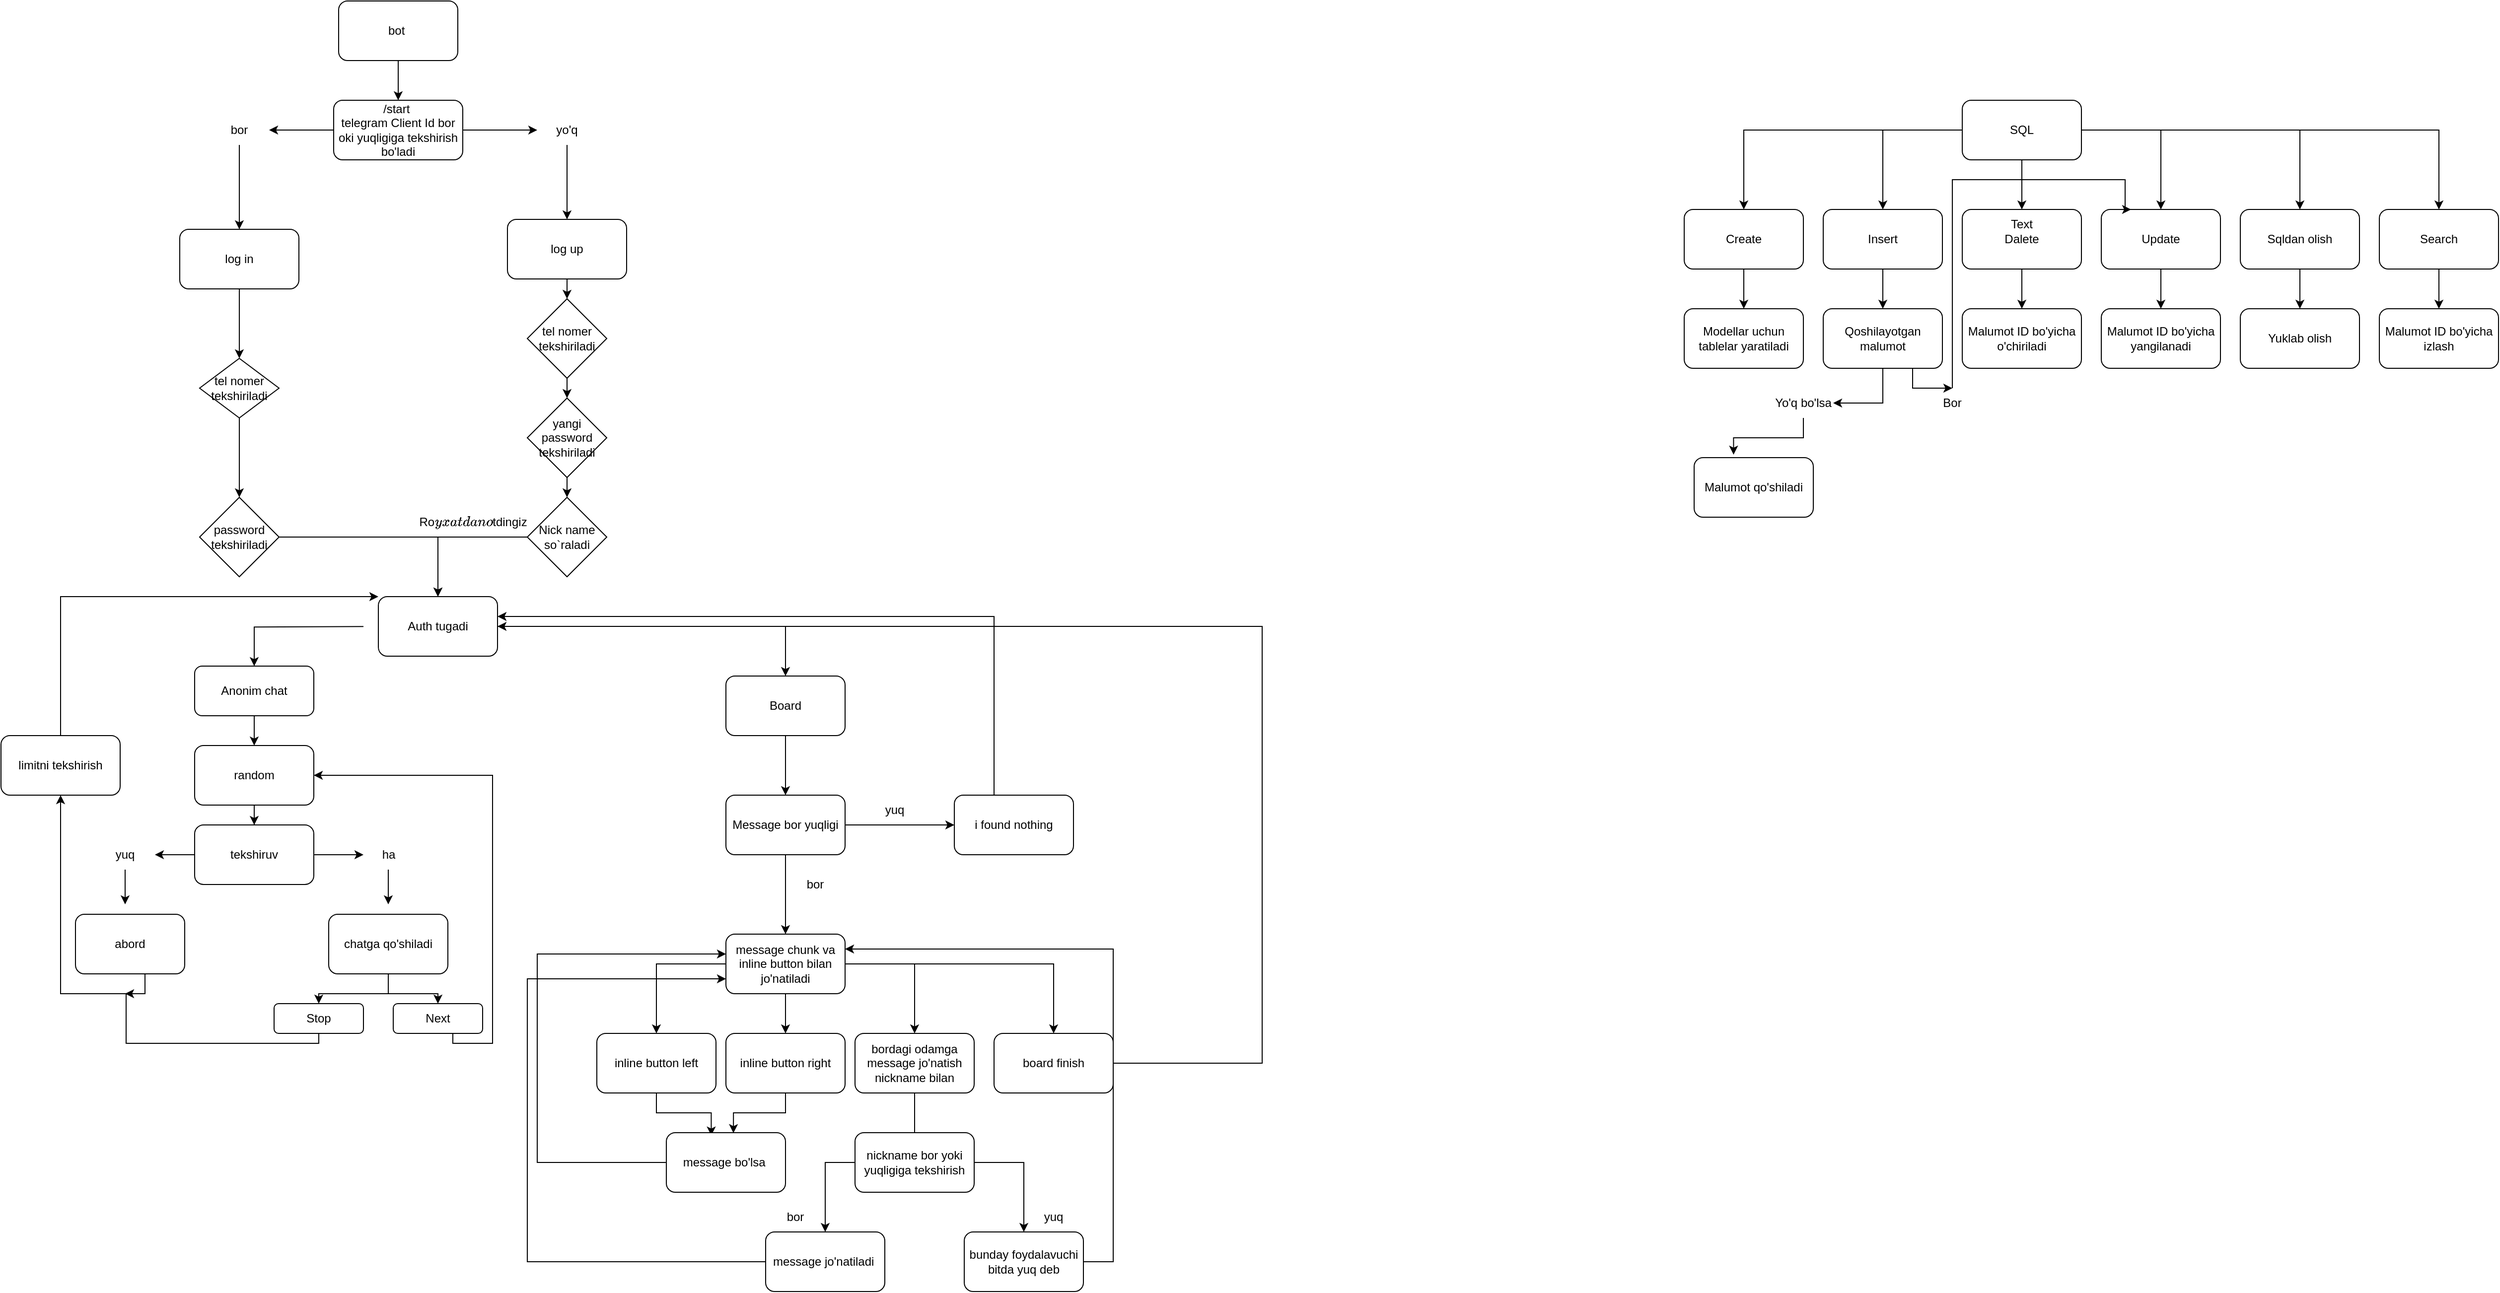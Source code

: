 <mxfile version="21.6.6" type="github">
  <diagram name="Page-1" id="a7ROzyHzYKd3ywvWXIeL">
    <mxGraphModel dx="1900" dy="542" grid="1" gridSize="10" guides="1" tooltips="1" connect="1" arrows="1" fold="1" page="1" pageScale="1" pageWidth="850" pageHeight="1100" math="0" shadow="0">
      <root>
        <mxCell id="0" />
        <mxCell id="1" parent="0" />
        <mxCell id="EHzmN62iSuhZdKjuO5KR-15" style="edgeStyle=orthogonalEdgeStyle;rounded=0;orthogonalLoop=1;jettySize=auto;html=1;" parent="1" source="EHzmN62iSuhZdKjuO5KR-7" target="EHzmN62iSuhZdKjuO5KR-9" edge="1">
          <mxGeometry relative="1" as="geometry" />
        </mxCell>
        <mxCell id="EHzmN62iSuhZdKjuO5KR-7" value="bot&amp;nbsp;" style="rounded=1;whiteSpace=wrap;html=1;" parent="1" vertex="1">
          <mxGeometry x="-505" y="10" width="120" height="60" as="geometry" />
        </mxCell>
        <mxCell id="EHzmN62iSuhZdKjuO5KR-77" style="edgeStyle=orthogonalEdgeStyle;rounded=0;orthogonalLoop=1;jettySize=auto;html=1;" parent="1" source="EHzmN62iSuhZdKjuO5KR-9" target="EHzmN62iSuhZdKjuO5KR-20" edge="1">
          <mxGeometry relative="1" as="geometry" />
        </mxCell>
        <mxCell id="EHzmN62iSuhZdKjuO5KR-79" style="edgeStyle=orthogonalEdgeStyle;rounded=0;orthogonalLoop=1;jettySize=auto;html=1;entryX=1;entryY=0.5;entryDx=0;entryDy=0;" parent="1" source="EHzmN62iSuhZdKjuO5KR-9" target="EHzmN62iSuhZdKjuO5KR-19" edge="1">
          <mxGeometry relative="1" as="geometry" />
        </mxCell>
        <mxCell id="EHzmN62iSuhZdKjuO5KR-9" value="/start&amp;nbsp;&lt;br&gt;telegram Client Id bor oki yuqligiga tekshirish bo&#39;ladi" style="rounded=1;whiteSpace=wrap;html=1;" parent="1" vertex="1">
          <mxGeometry x="-510" y="110" width="130" height="60" as="geometry" />
        </mxCell>
        <mxCell id="5vbmP-tOMdUm5ColnDd8-9" style="edgeStyle=orthogonalEdgeStyle;rounded=0;orthogonalLoop=1;jettySize=auto;html=1;exitX=0.5;exitY=1;exitDx=0;exitDy=0;entryX=0.5;entryY=0;entryDx=0;entryDy=0;" edge="1" parent="1" source="EHzmN62iSuhZdKjuO5KR-10" target="5vbmP-tOMdUm5ColnDd8-7">
          <mxGeometry relative="1" as="geometry" />
        </mxCell>
        <mxCell id="EHzmN62iSuhZdKjuO5KR-10" value="log up" style="rounded=1;whiteSpace=wrap;html=1;" parent="1" vertex="1">
          <mxGeometry x="-335" y="230" width="120" height="60" as="geometry" />
        </mxCell>
        <mxCell id="5vbmP-tOMdUm5ColnDd8-2" style="edgeStyle=orthogonalEdgeStyle;rounded=0;orthogonalLoop=1;jettySize=auto;html=1;exitX=0.5;exitY=1;exitDx=0;exitDy=0;entryX=0.5;entryY=0;entryDx=0;entryDy=0;" edge="1" parent="1" source="EHzmN62iSuhZdKjuO5KR-12" target="5vbmP-tOMdUm5ColnDd8-1">
          <mxGeometry relative="1" as="geometry" />
        </mxCell>
        <mxCell id="EHzmN62iSuhZdKjuO5KR-12" value="log in" style="rounded=1;whiteSpace=wrap;html=1;" parent="1" vertex="1">
          <mxGeometry x="-665" y="240" width="120" height="60" as="geometry" />
        </mxCell>
        <mxCell id="EHzmN62iSuhZdKjuO5KR-80" style="edgeStyle=orthogonalEdgeStyle;rounded=0;orthogonalLoop=1;jettySize=auto;html=1;" parent="1" source="EHzmN62iSuhZdKjuO5KR-19" target="EHzmN62iSuhZdKjuO5KR-12" edge="1">
          <mxGeometry relative="1" as="geometry" />
        </mxCell>
        <mxCell id="EHzmN62iSuhZdKjuO5KR-19" value="bor" style="text;html=1;strokeColor=none;fillColor=none;align=center;verticalAlign=middle;whiteSpace=wrap;rounded=0;" parent="1" vertex="1">
          <mxGeometry x="-635" y="125" width="60" height="30" as="geometry" />
        </mxCell>
        <mxCell id="EHzmN62iSuhZdKjuO5KR-78" style="edgeStyle=orthogonalEdgeStyle;rounded=0;orthogonalLoop=1;jettySize=auto;html=1;entryX=0.5;entryY=0;entryDx=0;entryDy=0;" parent="1" source="EHzmN62iSuhZdKjuO5KR-20" target="EHzmN62iSuhZdKjuO5KR-10" edge="1">
          <mxGeometry relative="1" as="geometry" />
        </mxCell>
        <mxCell id="EHzmN62iSuhZdKjuO5KR-20" value="yo&#39;q" style="text;html=1;strokeColor=none;fillColor=none;align=center;verticalAlign=middle;whiteSpace=wrap;rounded=0;" parent="1" vertex="1">
          <mxGeometry x="-305" y="125" width="60" height="30" as="geometry" />
        </mxCell>
        <mxCell id="5vbmP-tOMdUm5ColnDd8-4" style="edgeStyle=orthogonalEdgeStyle;rounded=0;orthogonalLoop=1;jettySize=auto;html=1;exitX=0.5;exitY=1;exitDx=0;exitDy=0;entryX=0.5;entryY=0;entryDx=0;entryDy=0;" edge="1" parent="1" source="5vbmP-tOMdUm5ColnDd8-1" target="5vbmP-tOMdUm5ColnDd8-3">
          <mxGeometry relative="1" as="geometry" />
        </mxCell>
        <mxCell id="5vbmP-tOMdUm5ColnDd8-1" value="tel nomer tekshiriladi" style="rhombus;whiteSpace=wrap;html=1;" vertex="1" parent="1">
          <mxGeometry x="-645" y="370" width="80" height="60" as="geometry" />
        </mxCell>
        <mxCell id="5vbmP-tOMdUm5ColnDd8-100" style="edgeStyle=orthogonalEdgeStyle;rounded=0;orthogonalLoop=1;jettySize=auto;html=1;" edge="1" parent="1" source="5vbmP-tOMdUm5ColnDd8-3" target="5vbmP-tOMdUm5ColnDd8-5">
          <mxGeometry relative="1" as="geometry">
            <Array as="points">
              <mxPoint x="-405" y="550" />
            </Array>
          </mxGeometry>
        </mxCell>
        <mxCell id="5vbmP-tOMdUm5ColnDd8-3" value="password tekshiriladi" style="rhombus;whiteSpace=wrap;html=1;" vertex="1" parent="1">
          <mxGeometry x="-645" y="510" width="80" height="80" as="geometry" />
        </mxCell>
        <mxCell id="5vbmP-tOMdUm5ColnDd8-64" style="edgeStyle=orthogonalEdgeStyle;rounded=0;orthogonalLoop=1;jettySize=auto;html=1;entryX=0.5;entryY=0;entryDx=0;entryDy=0;" edge="1" parent="1" target="5vbmP-tOMdUm5ColnDd8-20">
          <mxGeometry relative="1" as="geometry">
            <mxPoint x="-480" y="640.067" as="sourcePoint" />
          </mxGeometry>
        </mxCell>
        <mxCell id="5vbmP-tOMdUm5ColnDd8-88" style="edgeStyle=orthogonalEdgeStyle;rounded=0;orthogonalLoop=1;jettySize=auto;html=1;entryX=0.5;entryY=0;entryDx=0;entryDy=0;" edge="1" parent="1" source="5vbmP-tOMdUm5ColnDd8-5" target="5vbmP-tOMdUm5ColnDd8-21">
          <mxGeometry relative="1" as="geometry" />
        </mxCell>
        <mxCell id="5vbmP-tOMdUm5ColnDd8-5" value="Auth tugadi" style="rounded=1;whiteSpace=wrap;html=1;" vertex="1" parent="1">
          <mxGeometry x="-465" y="610" width="120" height="60" as="geometry" />
        </mxCell>
        <mxCell id="5vbmP-tOMdUm5ColnDd8-12" style="edgeStyle=orthogonalEdgeStyle;rounded=0;orthogonalLoop=1;jettySize=auto;html=1;exitX=0.5;exitY=1;exitDx=0;exitDy=0;entryX=0.5;entryY=0;entryDx=0;entryDy=0;" edge="1" parent="1" source="5vbmP-tOMdUm5ColnDd8-7" target="5vbmP-tOMdUm5ColnDd8-8">
          <mxGeometry relative="1" as="geometry" />
        </mxCell>
        <mxCell id="5vbmP-tOMdUm5ColnDd8-7" value="tel nomer tekshiriladi" style="rhombus;whiteSpace=wrap;html=1;" vertex="1" parent="1">
          <mxGeometry x="-315" y="310" width="80" height="80" as="geometry" />
        </mxCell>
        <mxCell id="5vbmP-tOMdUm5ColnDd8-24" style="edgeStyle=orthogonalEdgeStyle;rounded=0;orthogonalLoop=1;jettySize=auto;html=1;exitX=0.5;exitY=1;exitDx=0;exitDy=0;entryX=0.5;entryY=0;entryDx=0;entryDy=0;" edge="1" parent="1" source="5vbmP-tOMdUm5ColnDd8-8" target="5vbmP-tOMdUm5ColnDd8-23">
          <mxGeometry relative="1" as="geometry" />
        </mxCell>
        <mxCell id="5vbmP-tOMdUm5ColnDd8-8" value="yangi password tekshiriladi" style="rhombus;whiteSpace=wrap;html=1;" vertex="1" parent="1">
          <mxGeometry x="-315" y="410" width="80" height="80" as="geometry" />
        </mxCell>
        <mxCell id="5vbmP-tOMdUm5ColnDd8-15" value="Ro`yxatdan o`tdingiz" style="text;html=1;align=center;verticalAlign=middle;resizable=0;points=[];autosize=1;strokeColor=none;fillColor=none;" vertex="1" parent="1">
          <mxGeometry x="-435" y="520" width="130" height="30" as="geometry" />
        </mxCell>
        <mxCell id="5vbmP-tOMdUm5ColnDd8-37" style="edgeStyle=orthogonalEdgeStyle;rounded=0;orthogonalLoop=1;jettySize=auto;html=1;entryX=0.5;entryY=0;entryDx=0;entryDy=0;" edge="1" parent="1" source="5vbmP-tOMdUm5ColnDd8-20" target="5vbmP-tOMdUm5ColnDd8-27">
          <mxGeometry relative="1" as="geometry" />
        </mxCell>
        <mxCell id="5vbmP-tOMdUm5ColnDd8-20" value="Anonim chat" style="rounded=1;whiteSpace=wrap;html=1;" vertex="1" parent="1">
          <mxGeometry x="-650" y="680" width="120" height="50" as="geometry" />
        </mxCell>
        <mxCell id="5vbmP-tOMdUm5ColnDd8-52" value="" style="edgeStyle=orthogonalEdgeStyle;rounded=0;orthogonalLoop=1;jettySize=auto;html=1;" edge="1" parent="1" source="5vbmP-tOMdUm5ColnDd8-21" target="5vbmP-tOMdUm5ColnDd8-51">
          <mxGeometry relative="1" as="geometry" />
        </mxCell>
        <mxCell id="5vbmP-tOMdUm5ColnDd8-21" value="Board" style="rounded=1;whiteSpace=wrap;html=1;" vertex="1" parent="1">
          <mxGeometry x="-115" y="690" width="120" height="60" as="geometry" />
        </mxCell>
        <mxCell id="5vbmP-tOMdUm5ColnDd8-99" style="edgeStyle=orthogonalEdgeStyle;rounded=0;orthogonalLoop=1;jettySize=auto;html=1;entryX=0.5;entryY=0;entryDx=0;entryDy=0;" edge="1" parent="1" source="5vbmP-tOMdUm5ColnDd8-23" target="5vbmP-tOMdUm5ColnDd8-5">
          <mxGeometry relative="1" as="geometry" />
        </mxCell>
        <mxCell id="5vbmP-tOMdUm5ColnDd8-23" value="Nick name so`raladi" style="rhombus;whiteSpace=wrap;html=1;" vertex="1" parent="1">
          <mxGeometry x="-315" y="510" width="80" height="80" as="geometry" />
        </mxCell>
        <mxCell id="5vbmP-tOMdUm5ColnDd8-38" style="edgeStyle=orthogonalEdgeStyle;rounded=0;orthogonalLoop=1;jettySize=auto;html=1;entryX=0.5;entryY=0;entryDx=0;entryDy=0;" edge="1" parent="1" source="5vbmP-tOMdUm5ColnDd8-27" target="5vbmP-tOMdUm5ColnDd8-28">
          <mxGeometry relative="1" as="geometry" />
        </mxCell>
        <mxCell id="5vbmP-tOMdUm5ColnDd8-27" value="random" style="rounded=1;whiteSpace=wrap;html=1;" vertex="1" parent="1">
          <mxGeometry x="-650" y="760" width="120" height="60" as="geometry" />
        </mxCell>
        <mxCell id="5vbmP-tOMdUm5ColnDd8-33" style="edgeStyle=orthogonalEdgeStyle;rounded=0;orthogonalLoop=1;jettySize=auto;html=1;" edge="1" parent="1" source="5vbmP-tOMdUm5ColnDd8-28" target="5vbmP-tOMdUm5ColnDd8-31">
          <mxGeometry relative="1" as="geometry" />
        </mxCell>
        <mxCell id="5vbmP-tOMdUm5ColnDd8-41" style="edgeStyle=orthogonalEdgeStyle;rounded=0;orthogonalLoop=1;jettySize=auto;html=1;exitX=1;exitY=0.5;exitDx=0;exitDy=0;entryX=-0.125;entryY=0.5;entryDx=0;entryDy=0;entryPerimeter=0;" edge="1" parent="1" source="5vbmP-tOMdUm5ColnDd8-28" target="5vbmP-tOMdUm5ColnDd8-39">
          <mxGeometry relative="1" as="geometry" />
        </mxCell>
        <mxCell id="5vbmP-tOMdUm5ColnDd8-28" value="tekshiruv" style="rounded=1;whiteSpace=wrap;html=1;" vertex="1" parent="1">
          <mxGeometry x="-650" y="840" width="120" height="60" as="geometry" />
        </mxCell>
        <mxCell id="5vbmP-tOMdUm5ColnDd8-44" value="" style="edgeStyle=orthogonalEdgeStyle;rounded=0;orthogonalLoop=1;jettySize=auto;html=1;" edge="1" parent="1" source="5vbmP-tOMdUm5ColnDd8-29" target="5vbmP-tOMdUm5ColnDd8-43">
          <mxGeometry relative="1" as="geometry" />
        </mxCell>
        <mxCell id="5vbmP-tOMdUm5ColnDd8-47" style="edgeStyle=orthogonalEdgeStyle;rounded=0;orthogonalLoop=1;jettySize=auto;html=1;entryX=0.5;entryY=0;entryDx=0;entryDy=0;" edge="1" parent="1" source="5vbmP-tOMdUm5ColnDd8-29" target="5vbmP-tOMdUm5ColnDd8-45">
          <mxGeometry relative="1" as="geometry" />
        </mxCell>
        <mxCell id="5vbmP-tOMdUm5ColnDd8-29" value="chatga qo&#39;shiladi" style="rounded=1;whiteSpace=wrap;html=1;" vertex="1" parent="1">
          <mxGeometry x="-515" y="930" width="120" height="60" as="geometry" />
        </mxCell>
        <mxCell id="5vbmP-tOMdUm5ColnDd8-55" style="edgeStyle=orthogonalEdgeStyle;rounded=0;orthogonalLoop=1;jettySize=auto;html=1;" edge="1" parent="1" source="5vbmP-tOMdUm5ColnDd8-30" target="5vbmP-tOMdUm5ColnDd8-53">
          <mxGeometry relative="1" as="geometry">
            <Array as="points">
              <mxPoint x="-700" y="1010" />
              <mxPoint x="-785" y="1010" />
            </Array>
          </mxGeometry>
        </mxCell>
        <mxCell id="5vbmP-tOMdUm5ColnDd8-30" value="abord" style="rounded=1;whiteSpace=wrap;html=1;" vertex="1" parent="1">
          <mxGeometry x="-770" y="930" width="110" height="60" as="geometry" />
        </mxCell>
        <mxCell id="5vbmP-tOMdUm5ColnDd8-34" style="edgeStyle=orthogonalEdgeStyle;rounded=0;orthogonalLoop=1;jettySize=auto;html=1;" edge="1" parent="1" source="5vbmP-tOMdUm5ColnDd8-31">
          <mxGeometry relative="1" as="geometry">
            <mxPoint x="-720" y="920" as="targetPoint" />
          </mxGeometry>
        </mxCell>
        <mxCell id="5vbmP-tOMdUm5ColnDd8-31" value="yuq" style="text;html=1;strokeColor=none;fillColor=none;align=center;verticalAlign=middle;whiteSpace=wrap;rounded=0;" vertex="1" parent="1">
          <mxGeometry x="-750" y="855" width="60" height="30" as="geometry" />
        </mxCell>
        <mxCell id="5vbmP-tOMdUm5ColnDd8-42" style="edgeStyle=orthogonalEdgeStyle;rounded=0;orthogonalLoop=1;jettySize=auto;html=1;" edge="1" parent="1" source="5vbmP-tOMdUm5ColnDd8-39">
          <mxGeometry relative="1" as="geometry">
            <mxPoint x="-455" y="920" as="targetPoint" />
          </mxGeometry>
        </mxCell>
        <mxCell id="5vbmP-tOMdUm5ColnDd8-39" value="ha" style="text;html=1;align=center;verticalAlign=middle;resizable=0;points=[];autosize=1;strokeColor=none;fillColor=none;" vertex="1" parent="1">
          <mxGeometry x="-475" y="855" width="40" height="30" as="geometry" />
        </mxCell>
        <mxCell id="5vbmP-tOMdUm5ColnDd8-50" style="edgeStyle=orthogonalEdgeStyle;rounded=0;orthogonalLoop=1;jettySize=auto;html=1;entryX=1;entryY=0.5;entryDx=0;entryDy=0;" edge="1" parent="1" source="5vbmP-tOMdUm5ColnDd8-43" target="5vbmP-tOMdUm5ColnDd8-27">
          <mxGeometry relative="1" as="geometry">
            <mxPoint x="-295" y="950" as="targetPoint" />
            <Array as="points">
              <mxPoint x="-390" y="1060" />
              <mxPoint x="-350" y="1060" />
              <mxPoint x="-350" y="790" />
            </Array>
          </mxGeometry>
        </mxCell>
        <mxCell id="5vbmP-tOMdUm5ColnDd8-43" value="Next" style="rounded=1;whiteSpace=wrap;html=1;" vertex="1" parent="1">
          <mxGeometry x="-450" y="1020" width="90" height="30" as="geometry" />
        </mxCell>
        <mxCell id="5vbmP-tOMdUm5ColnDd8-48" style="edgeStyle=orthogonalEdgeStyle;rounded=0;orthogonalLoop=1;jettySize=auto;html=1;" edge="1" parent="1" source="5vbmP-tOMdUm5ColnDd8-45">
          <mxGeometry relative="1" as="geometry">
            <mxPoint x="-720" y="1010" as="targetPoint" />
            <Array as="points">
              <mxPoint x="-525" y="1060" />
              <mxPoint x="-719" y="1060" />
            </Array>
          </mxGeometry>
        </mxCell>
        <mxCell id="5vbmP-tOMdUm5ColnDd8-45" value="Stop" style="rounded=1;whiteSpace=wrap;html=1;" vertex="1" parent="1">
          <mxGeometry x="-570" y="1020" width="90" height="30" as="geometry" />
        </mxCell>
        <mxCell id="5vbmP-tOMdUm5ColnDd8-59" style="edgeStyle=orthogonalEdgeStyle;rounded=0;orthogonalLoop=1;jettySize=auto;html=1;entryX=0.5;entryY=0;entryDx=0;entryDy=0;" edge="1" parent="1" source="5vbmP-tOMdUm5ColnDd8-51" target="5vbmP-tOMdUm5ColnDd8-57">
          <mxGeometry relative="1" as="geometry" />
        </mxCell>
        <mxCell id="5vbmP-tOMdUm5ColnDd8-60" style="edgeStyle=orthogonalEdgeStyle;rounded=0;orthogonalLoop=1;jettySize=auto;html=1;" edge="1" parent="1" source="5vbmP-tOMdUm5ColnDd8-51" target="5vbmP-tOMdUm5ColnDd8-58">
          <mxGeometry relative="1" as="geometry" />
        </mxCell>
        <mxCell id="5vbmP-tOMdUm5ColnDd8-51" value="Message bor yuqligi" style="rounded=1;whiteSpace=wrap;html=1;" vertex="1" parent="1">
          <mxGeometry x="-115" y="810" width="120" height="60" as="geometry" />
        </mxCell>
        <mxCell id="5vbmP-tOMdUm5ColnDd8-56" style="edgeStyle=orthogonalEdgeStyle;rounded=0;orthogonalLoop=1;jettySize=auto;html=1;" edge="1" parent="1" source="5vbmP-tOMdUm5ColnDd8-53" target="5vbmP-tOMdUm5ColnDd8-5">
          <mxGeometry relative="1" as="geometry">
            <Array as="points">
              <mxPoint x="-785" y="610" />
            </Array>
          </mxGeometry>
        </mxCell>
        <mxCell id="5vbmP-tOMdUm5ColnDd8-53" value="limitni tekshirish" style="rounded=1;whiteSpace=wrap;html=1;" vertex="1" parent="1">
          <mxGeometry x="-845" y="750" width="120" height="60" as="geometry" />
        </mxCell>
        <mxCell id="5vbmP-tOMdUm5ColnDd8-70" style="edgeStyle=orthogonalEdgeStyle;rounded=0;orthogonalLoop=1;jettySize=auto;html=1;entryX=0.5;entryY=0;entryDx=0;entryDy=0;" edge="1" parent="1" source="5vbmP-tOMdUm5ColnDd8-57" target="5vbmP-tOMdUm5ColnDd8-67">
          <mxGeometry relative="1" as="geometry" />
        </mxCell>
        <mxCell id="5vbmP-tOMdUm5ColnDd8-71" value="" style="edgeStyle=orthogonalEdgeStyle;rounded=0;orthogonalLoop=1;jettySize=auto;html=1;" edge="1" parent="1" source="5vbmP-tOMdUm5ColnDd8-57" target="5vbmP-tOMdUm5ColnDd8-69">
          <mxGeometry relative="1" as="geometry" />
        </mxCell>
        <mxCell id="5vbmP-tOMdUm5ColnDd8-72" style="edgeStyle=orthogonalEdgeStyle;rounded=0;orthogonalLoop=1;jettySize=auto;html=1;entryX=0.5;entryY=0;entryDx=0;entryDy=0;" edge="1" parent="1" source="5vbmP-tOMdUm5ColnDd8-57" target="5vbmP-tOMdUm5ColnDd8-68">
          <mxGeometry relative="1" as="geometry" />
        </mxCell>
        <mxCell id="5vbmP-tOMdUm5ColnDd8-105" style="edgeStyle=orthogonalEdgeStyle;rounded=0;orthogonalLoop=1;jettySize=auto;html=1;" edge="1" parent="1" source="5vbmP-tOMdUm5ColnDd8-57" target="5vbmP-tOMdUm5ColnDd8-93">
          <mxGeometry relative="1" as="geometry" />
        </mxCell>
        <mxCell id="5vbmP-tOMdUm5ColnDd8-57" value="message chunk va inline button bilan jo&#39;natiladi" style="rounded=1;whiteSpace=wrap;html=1;" vertex="1" parent="1">
          <mxGeometry x="-115" y="950" width="120" height="60" as="geometry" />
        </mxCell>
        <mxCell id="5vbmP-tOMdUm5ColnDd8-62" style="edgeStyle=orthogonalEdgeStyle;rounded=0;orthogonalLoop=1;jettySize=auto;html=1;" edge="1" parent="1" source="5vbmP-tOMdUm5ColnDd8-58" target="5vbmP-tOMdUm5ColnDd8-5">
          <mxGeometry relative="1" as="geometry">
            <Array as="points">
              <mxPoint x="155" y="630" />
            </Array>
          </mxGeometry>
        </mxCell>
        <mxCell id="5vbmP-tOMdUm5ColnDd8-58" value="i found nothing" style="rounded=1;whiteSpace=wrap;html=1;" vertex="1" parent="1">
          <mxGeometry x="115" y="810" width="120" height="60" as="geometry" />
        </mxCell>
        <mxCell id="5vbmP-tOMdUm5ColnDd8-65" value="yuq" style="text;html=1;strokeColor=none;fillColor=none;align=center;verticalAlign=middle;whiteSpace=wrap;rounded=0;" vertex="1" parent="1">
          <mxGeometry x="25" y="810" width="60" height="30" as="geometry" />
        </mxCell>
        <mxCell id="5vbmP-tOMdUm5ColnDd8-66" value="bor" style="text;html=1;strokeColor=none;fillColor=none;align=center;verticalAlign=middle;whiteSpace=wrap;rounded=0;" vertex="1" parent="1">
          <mxGeometry x="-55" y="885" width="60" height="30" as="geometry" />
        </mxCell>
        <mxCell id="5vbmP-tOMdUm5ColnDd8-75" style="edgeStyle=orthogonalEdgeStyle;rounded=0;orthogonalLoop=1;jettySize=auto;html=1;entryX=0.377;entryY=0.047;entryDx=0;entryDy=0;entryPerimeter=0;" edge="1" parent="1" source="5vbmP-tOMdUm5ColnDd8-67" target="5vbmP-tOMdUm5ColnDd8-73">
          <mxGeometry relative="1" as="geometry" />
        </mxCell>
        <mxCell id="5vbmP-tOMdUm5ColnDd8-67" value="inline button left" style="rounded=1;whiteSpace=wrap;html=1;" vertex="1" parent="1">
          <mxGeometry x="-245" y="1050" width="120" height="60" as="geometry" />
        </mxCell>
        <mxCell id="5vbmP-tOMdUm5ColnDd8-81" style="edgeStyle=orthogonalEdgeStyle;rounded=0;orthogonalLoop=1;jettySize=auto;html=1;entryX=0.5;entryY=0;entryDx=0;entryDy=0;" edge="1" parent="1" source="5vbmP-tOMdUm5ColnDd8-68" target="5vbmP-tOMdUm5ColnDd8-79">
          <mxGeometry relative="1" as="geometry" />
        </mxCell>
        <mxCell id="5vbmP-tOMdUm5ColnDd8-82" style="edgeStyle=orthogonalEdgeStyle;rounded=0;orthogonalLoop=1;jettySize=auto;html=1;entryX=0.5;entryY=0;entryDx=0;entryDy=0;" edge="1" parent="1" source="5vbmP-tOMdUm5ColnDd8-68" target="5vbmP-tOMdUm5ColnDd8-80">
          <mxGeometry relative="1" as="geometry" />
        </mxCell>
        <mxCell id="5vbmP-tOMdUm5ColnDd8-68" value="bordagi odamga message jo&#39;natish&lt;br&gt;nickname bilan" style="rounded=1;whiteSpace=wrap;html=1;" vertex="1" parent="1">
          <mxGeometry x="15" y="1050" width="120" height="60" as="geometry" />
        </mxCell>
        <mxCell id="5vbmP-tOMdUm5ColnDd8-77" style="edgeStyle=orthogonalEdgeStyle;rounded=0;orthogonalLoop=1;jettySize=auto;html=1;entryX=0.563;entryY=0.007;entryDx=0;entryDy=0;entryPerimeter=0;" edge="1" parent="1" source="5vbmP-tOMdUm5ColnDd8-69" target="5vbmP-tOMdUm5ColnDd8-73">
          <mxGeometry relative="1" as="geometry" />
        </mxCell>
        <mxCell id="5vbmP-tOMdUm5ColnDd8-69" value="inline button right" style="rounded=1;whiteSpace=wrap;html=1;" vertex="1" parent="1">
          <mxGeometry x="-115" y="1050" width="120" height="60" as="geometry" />
        </mxCell>
        <mxCell id="5vbmP-tOMdUm5ColnDd8-78" style="edgeStyle=orthogonalEdgeStyle;rounded=0;orthogonalLoop=1;jettySize=auto;html=1;" edge="1" parent="1" source="5vbmP-tOMdUm5ColnDd8-73" target="5vbmP-tOMdUm5ColnDd8-57">
          <mxGeometry relative="1" as="geometry">
            <Array as="points">
              <mxPoint x="-305" y="1180" />
              <mxPoint x="-305" y="970" />
            </Array>
          </mxGeometry>
        </mxCell>
        <mxCell id="5vbmP-tOMdUm5ColnDd8-73" value="message bo&#39;lsa&amp;nbsp;" style="rounded=1;whiteSpace=wrap;html=1;" vertex="1" parent="1">
          <mxGeometry x="-175" y="1150" width="120" height="60" as="geometry" />
        </mxCell>
        <mxCell id="5vbmP-tOMdUm5ColnDd8-92" style="edgeStyle=orthogonalEdgeStyle;rounded=0;orthogonalLoop=1;jettySize=auto;html=1;entryX=0;entryY=0.75;entryDx=0;entryDy=0;" edge="1" parent="1" source="5vbmP-tOMdUm5ColnDd8-79" target="5vbmP-tOMdUm5ColnDd8-57">
          <mxGeometry relative="1" as="geometry">
            <Array as="points">
              <mxPoint x="-315" y="1280" />
              <mxPoint x="-315" y="995" />
            </Array>
          </mxGeometry>
        </mxCell>
        <mxCell id="5vbmP-tOMdUm5ColnDd8-79" value="message jo&#39;natiladi&amp;nbsp;" style="rounded=1;whiteSpace=wrap;html=1;" vertex="1" parent="1">
          <mxGeometry x="-75" y="1250" width="120" height="60" as="geometry" />
        </mxCell>
        <mxCell id="5vbmP-tOMdUm5ColnDd8-89" style="edgeStyle=orthogonalEdgeStyle;rounded=0;orthogonalLoop=1;jettySize=auto;html=1;entryX=1;entryY=0.25;entryDx=0;entryDy=0;" edge="1" parent="1" source="5vbmP-tOMdUm5ColnDd8-80" target="5vbmP-tOMdUm5ColnDd8-57">
          <mxGeometry relative="1" as="geometry">
            <Array as="points">
              <mxPoint x="275" y="1280" />
              <mxPoint x="275" y="965" />
            </Array>
          </mxGeometry>
        </mxCell>
        <mxCell id="5vbmP-tOMdUm5ColnDd8-80" value="bunday foydalavuchi bitda yuq deb&lt;br&gt;" style="rounded=1;whiteSpace=wrap;html=1;" vertex="1" parent="1">
          <mxGeometry x="125" y="1250" width="120" height="60" as="geometry" />
        </mxCell>
        <mxCell id="5vbmP-tOMdUm5ColnDd8-83" value="nickname bor yoki yuqligiga tekshirish" style="rounded=1;whiteSpace=wrap;html=1;" vertex="1" parent="1">
          <mxGeometry x="15" y="1150" width="120" height="60" as="geometry" />
        </mxCell>
        <mxCell id="5vbmP-tOMdUm5ColnDd8-85" value="bor" style="text;html=1;strokeColor=none;fillColor=none;align=center;verticalAlign=middle;whiteSpace=wrap;rounded=0;" vertex="1" parent="1">
          <mxGeometry x="-75" y="1220" width="60" height="30" as="geometry" />
        </mxCell>
        <mxCell id="5vbmP-tOMdUm5ColnDd8-86" value="yuq" style="text;html=1;strokeColor=none;fillColor=none;align=center;verticalAlign=middle;whiteSpace=wrap;rounded=0;" vertex="1" parent="1">
          <mxGeometry x="185" y="1220" width="60" height="30" as="geometry" />
        </mxCell>
        <mxCell id="5vbmP-tOMdUm5ColnDd8-95" style="edgeStyle=orthogonalEdgeStyle;rounded=0;orthogonalLoop=1;jettySize=auto;html=1;entryX=1;entryY=0.5;entryDx=0;entryDy=0;" edge="1" parent="1" source="5vbmP-tOMdUm5ColnDd8-93" target="5vbmP-tOMdUm5ColnDd8-5">
          <mxGeometry relative="1" as="geometry">
            <Array as="points">
              <mxPoint x="425" y="1080" />
              <mxPoint x="425" y="640" />
            </Array>
          </mxGeometry>
        </mxCell>
        <mxCell id="5vbmP-tOMdUm5ColnDd8-93" value="board finish" style="rounded=1;whiteSpace=wrap;html=1;" vertex="1" parent="1">
          <mxGeometry x="155" y="1050" width="120" height="60" as="geometry" />
        </mxCell>
        <mxCell id="5vbmP-tOMdUm5ColnDd8-121" value="" style="edgeStyle=orthogonalEdgeStyle;rounded=0;orthogonalLoop=1;jettySize=auto;html=1;" edge="1" parent="1" source="5vbmP-tOMdUm5ColnDd8-102" target="5vbmP-tOMdUm5ColnDd8-120">
          <mxGeometry relative="1" as="geometry" />
        </mxCell>
        <mxCell id="5vbmP-tOMdUm5ColnDd8-102" value="Create" style="rounded=1;whiteSpace=wrap;html=1;" vertex="1" parent="1">
          <mxGeometry x="850" y="220" width="120" height="60" as="geometry" />
        </mxCell>
        <mxCell id="5vbmP-tOMdUm5ColnDd8-123" value="" style="edgeStyle=orthogonalEdgeStyle;rounded=0;orthogonalLoop=1;jettySize=auto;html=1;" edge="1" parent="1" source="5vbmP-tOMdUm5ColnDd8-103" target="5vbmP-tOMdUm5ColnDd8-122">
          <mxGeometry relative="1" as="geometry" />
        </mxCell>
        <mxCell id="5vbmP-tOMdUm5ColnDd8-103" value="Insert" style="rounded=1;whiteSpace=wrap;html=1;" vertex="1" parent="1">
          <mxGeometry x="990" y="220" width="120" height="60" as="geometry" />
        </mxCell>
        <mxCell id="5vbmP-tOMdUm5ColnDd8-135" value="" style="edgeStyle=orthogonalEdgeStyle;rounded=0;orthogonalLoop=1;jettySize=auto;html=1;" edge="1" parent="1" source="5vbmP-tOMdUm5ColnDd8-104" target="5vbmP-tOMdUm5ColnDd8-134">
          <mxGeometry relative="1" as="geometry" />
        </mxCell>
        <mxCell id="5vbmP-tOMdUm5ColnDd8-104" value="Dalete" style="rounded=1;whiteSpace=wrap;html=1;" vertex="1" parent="1">
          <mxGeometry x="1130" y="220" width="120" height="60" as="geometry" />
        </mxCell>
        <mxCell id="5vbmP-tOMdUm5ColnDd8-140" value="" style="edgeStyle=orthogonalEdgeStyle;rounded=0;orthogonalLoop=1;jettySize=auto;html=1;" edge="1" parent="1" source="5vbmP-tOMdUm5ColnDd8-106" target="5vbmP-tOMdUm5ColnDd8-139">
          <mxGeometry relative="1" as="geometry" />
        </mxCell>
        <mxCell id="5vbmP-tOMdUm5ColnDd8-106" value="Update" style="rounded=1;whiteSpace=wrap;html=1;" vertex="1" parent="1">
          <mxGeometry x="1270" y="220" width="120" height="60" as="geometry" />
        </mxCell>
        <mxCell id="5vbmP-tOMdUm5ColnDd8-110" style="edgeStyle=orthogonalEdgeStyle;rounded=0;orthogonalLoop=1;jettySize=auto;html=1;entryX=0.5;entryY=0;entryDx=0;entryDy=0;" edge="1" parent="1" source="5vbmP-tOMdUm5ColnDd8-107" target="5vbmP-tOMdUm5ColnDd8-104">
          <mxGeometry relative="1" as="geometry" />
        </mxCell>
        <mxCell id="5vbmP-tOMdUm5ColnDd8-111" style="edgeStyle=orthogonalEdgeStyle;rounded=0;orthogonalLoop=1;jettySize=auto;html=1;entryX=0.5;entryY=0;entryDx=0;entryDy=0;" edge="1" parent="1" source="5vbmP-tOMdUm5ColnDd8-107" target="5vbmP-tOMdUm5ColnDd8-103">
          <mxGeometry relative="1" as="geometry" />
        </mxCell>
        <mxCell id="5vbmP-tOMdUm5ColnDd8-112" style="edgeStyle=orthogonalEdgeStyle;rounded=0;orthogonalLoop=1;jettySize=auto;html=1;entryX=0.5;entryY=0;entryDx=0;entryDy=0;" edge="1" parent="1" source="5vbmP-tOMdUm5ColnDd8-107" target="5vbmP-tOMdUm5ColnDd8-102">
          <mxGeometry relative="1" as="geometry" />
        </mxCell>
        <mxCell id="5vbmP-tOMdUm5ColnDd8-113" style="edgeStyle=orthogonalEdgeStyle;rounded=0;orthogonalLoop=1;jettySize=auto;html=1;entryX=0.5;entryY=0;entryDx=0;entryDy=0;" edge="1" parent="1" source="5vbmP-tOMdUm5ColnDd8-107" target="5vbmP-tOMdUm5ColnDd8-106">
          <mxGeometry relative="1" as="geometry" />
        </mxCell>
        <mxCell id="5vbmP-tOMdUm5ColnDd8-114" style="edgeStyle=orthogonalEdgeStyle;rounded=0;orthogonalLoop=1;jettySize=auto;html=1;entryX=0.5;entryY=0;entryDx=0;entryDy=0;" edge="1" parent="1" source="5vbmP-tOMdUm5ColnDd8-107" target="5vbmP-tOMdUm5ColnDd8-108">
          <mxGeometry relative="1" as="geometry" />
        </mxCell>
        <mxCell id="5vbmP-tOMdUm5ColnDd8-116" style="edgeStyle=orthogonalEdgeStyle;rounded=0;orthogonalLoop=1;jettySize=auto;html=1;entryX=0.5;entryY=0;entryDx=0;entryDy=0;" edge="1" parent="1" source="5vbmP-tOMdUm5ColnDd8-107" target="5vbmP-tOMdUm5ColnDd8-115">
          <mxGeometry relative="1" as="geometry" />
        </mxCell>
        <mxCell id="5vbmP-tOMdUm5ColnDd8-107" value="SQL" style="rounded=1;whiteSpace=wrap;html=1;" vertex="1" parent="1">
          <mxGeometry x="1130" y="110" width="120" height="60" as="geometry" />
        </mxCell>
        <mxCell id="5vbmP-tOMdUm5ColnDd8-142" value="" style="edgeStyle=orthogonalEdgeStyle;rounded=0;orthogonalLoop=1;jettySize=auto;html=1;" edge="1" parent="1" source="5vbmP-tOMdUm5ColnDd8-108" target="5vbmP-tOMdUm5ColnDd8-141">
          <mxGeometry relative="1" as="geometry" />
        </mxCell>
        <mxCell id="5vbmP-tOMdUm5ColnDd8-108" value="Sqldan olish" style="rounded=1;whiteSpace=wrap;html=1;" vertex="1" parent="1">
          <mxGeometry x="1410" y="220" width="120" height="60" as="geometry" />
        </mxCell>
        <mxCell id="5vbmP-tOMdUm5ColnDd8-144" value="" style="edgeStyle=orthogonalEdgeStyle;rounded=0;orthogonalLoop=1;jettySize=auto;html=1;" edge="1" parent="1" source="5vbmP-tOMdUm5ColnDd8-115" target="5vbmP-tOMdUm5ColnDd8-143">
          <mxGeometry relative="1" as="geometry" />
        </mxCell>
        <mxCell id="5vbmP-tOMdUm5ColnDd8-115" value="Search" style="rounded=1;whiteSpace=wrap;html=1;" vertex="1" parent="1">
          <mxGeometry x="1550" y="220" width="120" height="60" as="geometry" />
        </mxCell>
        <mxCell id="5vbmP-tOMdUm5ColnDd8-120" value="Modellar uchun tablelar yaratiladi" style="rounded=1;whiteSpace=wrap;html=1;" vertex="1" parent="1">
          <mxGeometry x="850" y="320" width="120" height="60" as="geometry" />
        </mxCell>
        <mxCell id="5vbmP-tOMdUm5ColnDd8-127" style="edgeStyle=orthogonalEdgeStyle;rounded=0;orthogonalLoop=1;jettySize=auto;html=1;entryX=1;entryY=0.5;entryDx=0;entryDy=0;" edge="1" parent="1" source="5vbmP-tOMdUm5ColnDd8-122" target="5vbmP-tOMdUm5ColnDd8-125">
          <mxGeometry relative="1" as="geometry" />
        </mxCell>
        <mxCell id="5vbmP-tOMdUm5ColnDd8-131" style="edgeStyle=orthogonalEdgeStyle;rounded=0;orthogonalLoop=1;jettySize=auto;html=1;exitX=0.75;exitY=1;exitDx=0;exitDy=0;" edge="1" parent="1" source="5vbmP-tOMdUm5ColnDd8-122" target="5vbmP-tOMdUm5ColnDd8-128">
          <mxGeometry relative="1" as="geometry">
            <mxPoint x="1070" y="410" as="targetPoint" />
          </mxGeometry>
        </mxCell>
        <mxCell id="5vbmP-tOMdUm5ColnDd8-122" value="Qoshilayotgan malumot" style="rounded=1;whiteSpace=wrap;html=1;" vertex="1" parent="1">
          <mxGeometry x="990" y="320" width="120" height="60" as="geometry" />
        </mxCell>
        <mxCell id="5vbmP-tOMdUm5ColnDd8-124" value="Text" style="text;html=1;strokeColor=none;fillColor=none;align=center;verticalAlign=middle;whiteSpace=wrap;rounded=0;" vertex="1" parent="1">
          <mxGeometry x="1160" y="220" width="60" height="30" as="geometry" />
        </mxCell>
        <mxCell id="5vbmP-tOMdUm5ColnDd8-138" style="edgeStyle=orthogonalEdgeStyle;rounded=0;orthogonalLoop=1;jettySize=auto;html=1;entryX=0.331;entryY=-0.05;entryDx=0;entryDy=0;entryPerimeter=0;" edge="1" parent="1" source="5vbmP-tOMdUm5ColnDd8-125" target="5vbmP-tOMdUm5ColnDd8-137">
          <mxGeometry relative="1" as="geometry" />
        </mxCell>
        <mxCell id="5vbmP-tOMdUm5ColnDd8-125" value="Yo&#39;q bo&#39;lsa" style="text;html=1;strokeColor=none;fillColor=none;align=center;verticalAlign=middle;whiteSpace=wrap;rounded=0;" vertex="1" parent="1">
          <mxGeometry x="940" y="400" width="60" height="30" as="geometry" />
        </mxCell>
        <mxCell id="5vbmP-tOMdUm5ColnDd8-130" style="edgeStyle=orthogonalEdgeStyle;rounded=0;orthogonalLoop=1;jettySize=auto;html=1;entryX=0.25;entryY=0;entryDx=0;entryDy=0;" edge="1" parent="1" source="5vbmP-tOMdUm5ColnDd8-128" target="5vbmP-tOMdUm5ColnDd8-106">
          <mxGeometry relative="1" as="geometry">
            <Array as="points">
              <mxPoint x="1120" y="190" />
              <mxPoint x="1294" y="190" />
              <mxPoint x="1294" y="220" />
            </Array>
          </mxGeometry>
        </mxCell>
        <mxCell id="5vbmP-tOMdUm5ColnDd8-128" value="Bor" style="text;html=1;strokeColor=none;fillColor=none;align=center;verticalAlign=middle;whiteSpace=wrap;rounded=0;" vertex="1" parent="1">
          <mxGeometry x="1090" y="400" width="60" height="30" as="geometry" />
        </mxCell>
        <mxCell id="5vbmP-tOMdUm5ColnDd8-134" value="Malumot ID bo&#39;yicha o&#39;chiriladi" style="rounded=1;whiteSpace=wrap;html=1;" vertex="1" parent="1">
          <mxGeometry x="1130" y="320" width="120" height="60" as="geometry" />
        </mxCell>
        <mxCell id="5vbmP-tOMdUm5ColnDd8-137" value="Malumot qo&#39;shiladi" style="rounded=1;whiteSpace=wrap;html=1;" vertex="1" parent="1">
          <mxGeometry x="860" y="470" width="120" height="60" as="geometry" />
        </mxCell>
        <mxCell id="5vbmP-tOMdUm5ColnDd8-139" value="Malumot ID bo&#39;yicha yangilanadi" style="rounded=1;whiteSpace=wrap;html=1;" vertex="1" parent="1">
          <mxGeometry x="1270" y="320" width="120" height="60" as="geometry" />
        </mxCell>
        <mxCell id="5vbmP-tOMdUm5ColnDd8-141" value="Yuklab olish" style="whiteSpace=wrap;html=1;rounded=1;" vertex="1" parent="1">
          <mxGeometry x="1410" y="320" width="120" height="60" as="geometry" />
        </mxCell>
        <mxCell id="5vbmP-tOMdUm5ColnDd8-143" value="Malumot ID bo&#39;yicha izlash" style="whiteSpace=wrap;html=1;rounded=1;" vertex="1" parent="1">
          <mxGeometry x="1550" y="320" width="120" height="60" as="geometry" />
        </mxCell>
      </root>
    </mxGraphModel>
  </diagram>
</mxfile>
